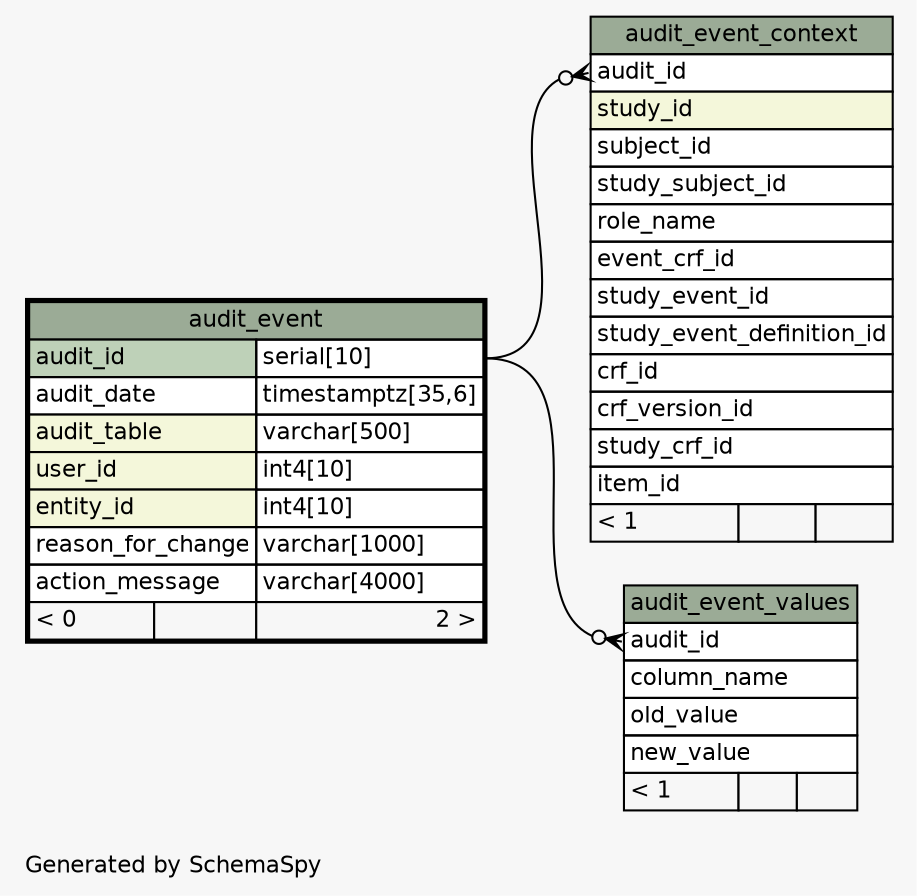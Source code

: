 // dot 2.28.0 on Windows Vista 6.0
// SchemaSpy rev 590
digraph "oneDegreeRelationshipsDiagram" {
  graph [
    rankdir="RL"
    bgcolor="#f7f7f7"
    label="\nGenerated by SchemaSpy"
    labeljust="l"
    nodesep="0.18"
    ranksep="0.46"
    fontname="Helvetica"
    fontsize="11"
  ];
  node [
    fontname="Helvetica"
    fontsize="11"
    shape="plaintext"
  ];
  edge [
    arrowsize="0.8"
  ];
  "audit_event_context":"audit_id":w -> "audit_event":"audit_id.type":e [arrowhead=none dir=back arrowtail=crowodot];
  "audit_event_values":"audit_id":w -> "audit_event":"audit_id.type":e [arrowhead=none dir=back arrowtail=crowodot];
  "audit_event" [
    label=<
    <TABLE BORDER="2" CELLBORDER="1" CELLSPACING="0" BGCOLOR="#ffffff">
      <TR><TD COLSPAN="3" BGCOLOR="#9bab96" ALIGN="CENTER">audit_event</TD></TR>
      <TR><TD PORT="audit_id" COLSPAN="2" BGCOLOR="#bed1b8" ALIGN="LEFT">audit_id</TD><TD PORT="audit_id.type" ALIGN="LEFT">serial[10]</TD></TR>
      <TR><TD PORT="audit_date" COLSPAN="2" ALIGN="LEFT">audit_date</TD><TD PORT="audit_date.type" ALIGN="LEFT">timestamptz[35,6]</TD></TR>
      <TR><TD PORT="audit_table" COLSPAN="2" BGCOLOR="#f4f7da" ALIGN="LEFT">audit_table</TD><TD PORT="audit_table.type" ALIGN="LEFT">varchar[500]</TD></TR>
      <TR><TD PORT="user_id" COLSPAN="2" BGCOLOR="#f4f7da" ALIGN="LEFT">user_id</TD><TD PORT="user_id.type" ALIGN="LEFT">int4[10]</TD></TR>
      <TR><TD PORT="entity_id" COLSPAN="2" BGCOLOR="#f4f7da" ALIGN="LEFT">entity_id</TD><TD PORT="entity_id.type" ALIGN="LEFT">int4[10]</TD></TR>
      <TR><TD PORT="reason_for_change" COLSPAN="2" ALIGN="LEFT">reason_for_change</TD><TD PORT="reason_for_change.type" ALIGN="LEFT">varchar[1000]</TD></TR>
      <TR><TD PORT="action_message" COLSPAN="2" ALIGN="LEFT">action_message</TD><TD PORT="action_message.type" ALIGN="LEFT">varchar[4000]</TD></TR>
      <TR><TD ALIGN="LEFT" BGCOLOR="#f7f7f7">&lt; 0</TD><TD ALIGN="RIGHT" BGCOLOR="#f7f7f7">  </TD><TD ALIGN="RIGHT" BGCOLOR="#f7f7f7">2 &gt;</TD></TR>
    </TABLE>>
    URL="audit_event.html"
    tooltip="audit_event"
  ];
  "audit_event_context" [
    label=<
    <TABLE BORDER="0" CELLBORDER="1" CELLSPACING="0" BGCOLOR="#ffffff">
      <TR><TD COLSPAN="3" BGCOLOR="#9bab96" ALIGN="CENTER">audit_event_context</TD></TR>
      <TR><TD PORT="audit_id" COLSPAN="3" ALIGN="LEFT">audit_id</TD></TR>
      <TR><TD PORT="study_id" COLSPAN="3" BGCOLOR="#f4f7da" ALIGN="LEFT">study_id</TD></TR>
      <TR><TD PORT="subject_id" COLSPAN="3" ALIGN="LEFT">subject_id</TD></TR>
      <TR><TD PORT="study_subject_id" COLSPAN="3" ALIGN="LEFT">study_subject_id</TD></TR>
      <TR><TD PORT="role_name" COLSPAN="3" ALIGN="LEFT">role_name</TD></TR>
      <TR><TD PORT="event_crf_id" COLSPAN="3" ALIGN="LEFT">event_crf_id</TD></TR>
      <TR><TD PORT="study_event_id" COLSPAN="3" ALIGN="LEFT">study_event_id</TD></TR>
      <TR><TD PORT="study_event_definition_id" COLSPAN="3" ALIGN="LEFT">study_event_definition_id</TD></TR>
      <TR><TD PORT="crf_id" COLSPAN="3" ALIGN="LEFT">crf_id</TD></TR>
      <TR><TD PORT="crf_version_id" COLSPAN="3" ALIGN="LEFT">crf_version_id</TD></TR>
      <TR><TD PORT="study_crf_id" COLSPAN="3" ALIGN="LEFT">study_crf_id</TD></TR>
      <TR><TD PORT="item_id" COLSPAN="3" ALIGN="LEFT">item_id</TD></TR>
      <TR><TD ALIGN="LEFT" BGCOLOR="#f7f7f7">&lt; 1</TD><TD ALIGN="RIGHT" BGCOLOR="#f7f7f7">  </TD><TD ALIGN="RIGHT" BGCOLOR="#f7f7f7">  </TD></TR>
    </TABLE>>
    URL="audit_event_context.html"
    tooltip="audit_event_context"
  ];
  "audit_event_values" [
    label=<
    <TABLE BORDER="0" CELLBORDER="1" CELLSPACING="0" BGCOLOR="#ffffff">
      <TR><TD COLSPAN="3" BGCOLOR="#9bab96" ALIGN="CENTER">audit_event_values</TD></TR>
      <TR><TD PORT="audit_id" COLSPAN="3" ALIGN="LEFT">audit_id</TD></TR>
      <TR><TD PORT="column_name" COLSPAN="3" ALIGN="LEFT">column_name</TD></TR>
      <TR><TD PORT="old_value" COLSPAN="3" ALIGN="LEFT">old_value</TD></TR>
      <TR><TD PORT="new_value" COLSPAN="3" ALIGN="LEFT">new_value</TD></TR>
      <TR><TD ALIGN="LEFT" BGCOLOR="#f7f7f7">&lt; 1</TD><TD ALIGN="RIGHT" BGCOLOR="#f7f7f7">  </TD><TD ALIGN="RIGHT" BGCOLOR="#f7f7f7">  </TD></TR>
    </TABLE>>
    URL="audit_event_values.html"
    tooltip="audit_event_values"
  ];
}
